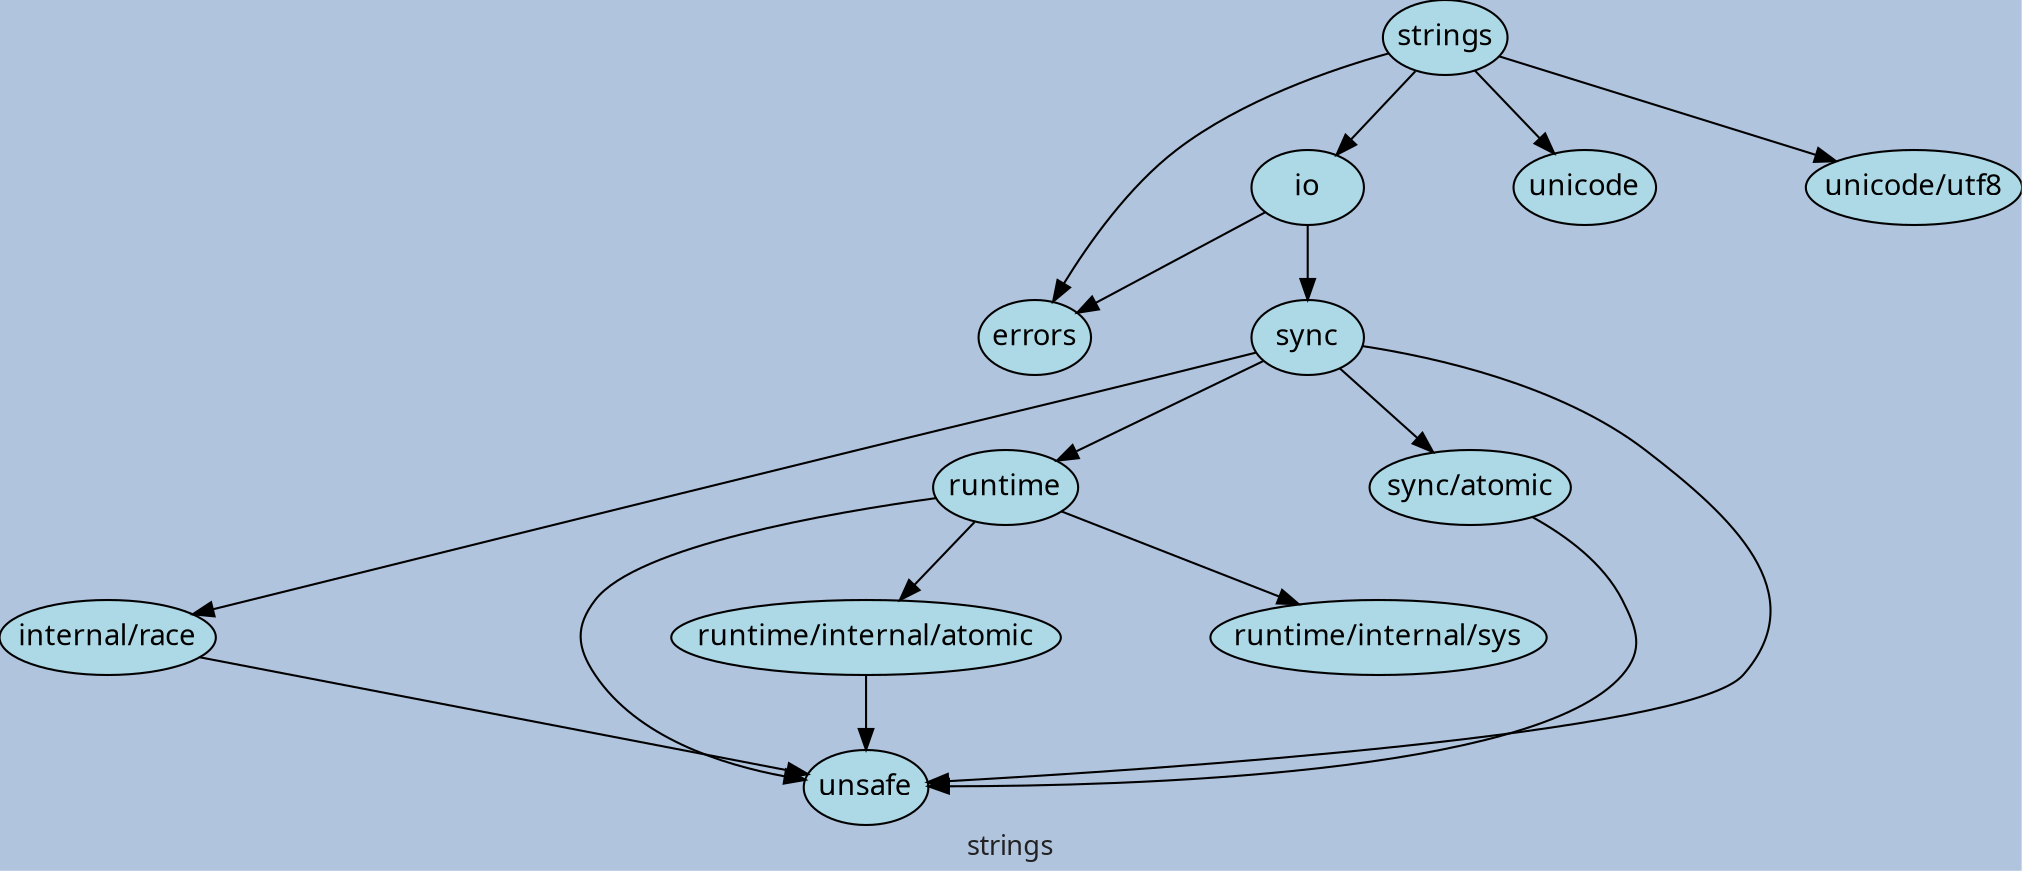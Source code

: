 digraph goDependencyGraph {
  label="strings";
  labeljust="1";
  fontname="Ubuntu";
  fontcolor="#222222";
  fontsize="13";
  bgcolor="lightsteelblue";
  style="solid";
  penwidth="1.0";
  pad="0.0";
  nodesep="1.0";

  node [shape="ellipse" style="filled" fillcolor="lightblue" fontname="Ubuntu" penwidth="1.0" margin="0.05, 0.0"];
  edge [color="#000000"]

  "strings" -> { "errors" "io" "unicode" "unicode/utf8" } "io" -> { "errors" "sync" } "sync" -> { "internal/race" "runtime" "sync/atomic" "unsafe" } "internal/race" -> { "unsafe" } "runtime" -> { "runtime/internal/atomic" "runtime/internal/sys" "unsafe" } "runtime/internal/atomic" -> { "unsafe" } "sync/atomic" -> { "unsafe" } 
}